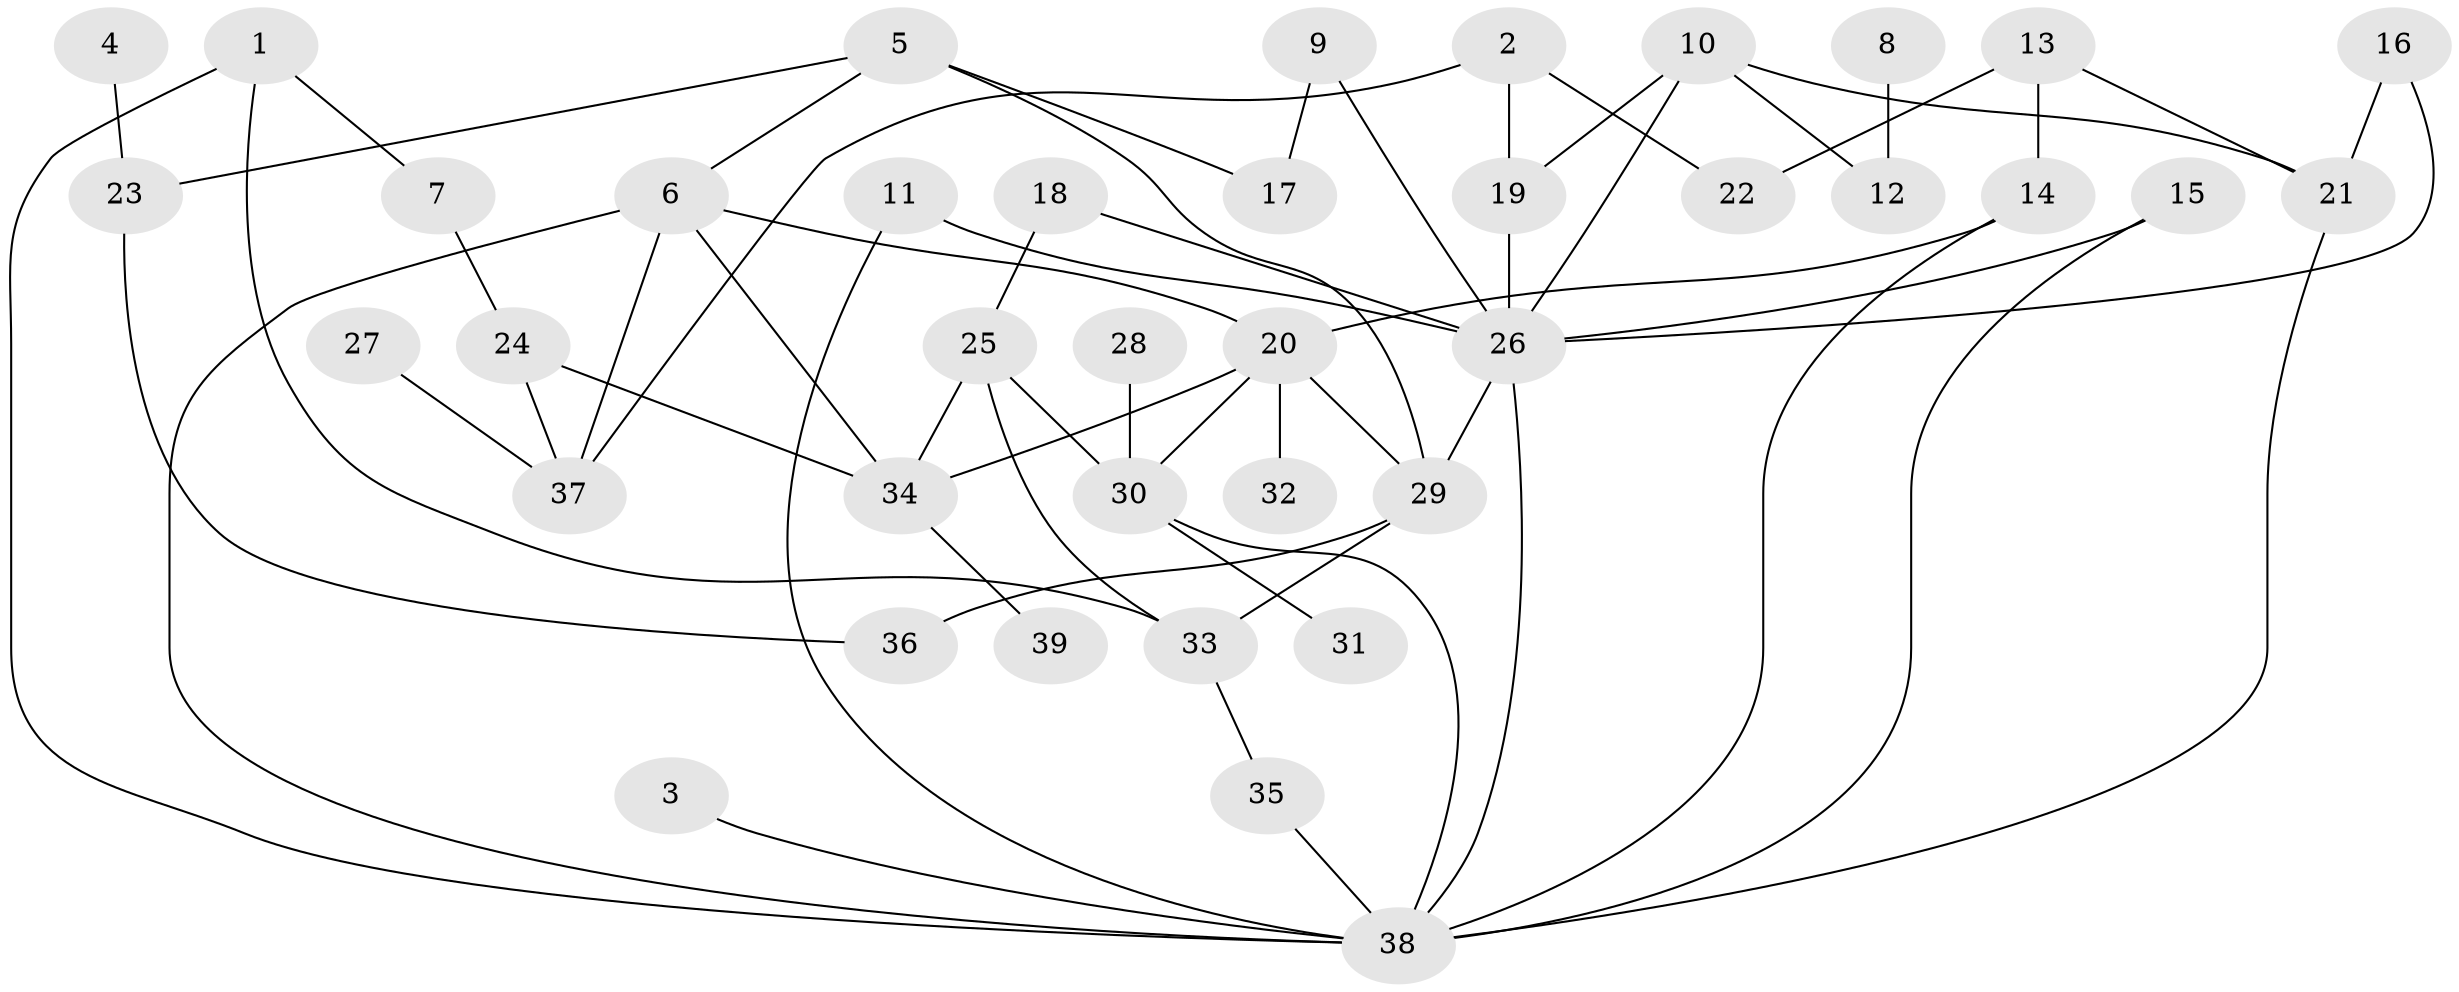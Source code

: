 // original degree distribution, {5: 0.06493506493506493, 6: 0.03896103896103896, 11: 0.012987012987012988, 4: 0.09090909090909091, 2: 0.24675324675324675, 3: 0.23376623376623376, 1: 0.3116883116883117}
// Generated by graph-tools (version 1.1) at 2025/49/03/09/25 03:49:15]
// undirected, 39 vertices, 60 edges
graph export_dot {
graph [start="1"]
  node [color=gray90,style=filled];
  1;
  2;
  3;
  4;
  5;
  6;
  7;
  8;
  9;
  10;
  11;
  12;
  13;
  14;
  15;
  16;
  17;
  18;
  19;
  20;
  21;
  22;
  23;
  24;
  25;
  26;
  27;
  28;
  29;
  30;
  31;
  32;
  33;
  34;
  35;
  36;
  37;
  38;
  39;
  1 -- 7 [weight=1.0];
  1 -- 33 [weight=1.0];
  1 -- 38 [weight=1.0];
  2 -- 19 [weight=1.0];
  2 -- 22 [weight=1.0];
  2 -- 37 [weight=1.0];
  3 -- 38 [weight=1.0];
  4 -- 23 [weight=1.0];
  5 -- 6 [weight=1.0];
  5 -- 17 [weight=1.0];
  5 -- 23 [weight=1.0];
  5 -- 29 [weight=1.0];
  6 -- 20 [weight=1.0];
  6 -- 34 [weight=1.0];
  6 -- 37 [weight=1.0];
  6 -- 38 [weight=1.0];
  7 -- 24 [weight=1.0];
  8 -- 12 [weight=1.0];
  9 -- 17 [weight=1.0];
  9 -- 26 [weight=1.0];
  10 -- 12 [weight=1.0];
  10 -- 19 [weight=1.0];
  10 -- 21 [weight=1.0];
  10 -- 26 [weight=1.0];
  11 -- 26 [weight=1.0];
  11 -- 38 [weight=1.0];
  13 -- 14 [weight=1.0];
  13 -- 21 [weight=1.0];
  13 -- 22 [weight=1.0];
  14 -- 20 [weight=1.0];
  14 -- 38 [weight=1.0];
  15 -- 26 [weight=1.0];
  15 -- 38 [weight=1.0];
  16 -- 21 [weight=1.0];
  16 -- 26 [weight=1.0];
  18 -- 25 [weight=1.0];
  18 -- 26 [weight=1.0];
  19 -- 26 [weight=1.0];
  20 -- 29 [weight=1.0];
  20 -- 30 [weight=1.0];
  20 -- 32 [weight=1.0];
  20 -- 34 [weight=1.0];
  21 -- 38 [weight=1.0];
  23 -- 36 [weight=1.0];
  24 -- 34 [weight=1.0];
  24 -- 37 [weight=1.0];
  25 -- 30 [weight=2.0];
  25 -- 33 [weight=1.0];
  25 -- 34 [weight=1.0];
  26 -- 29 [weight=1.0];
  26 -- 38 [weight=1.0];
  27 -- 37 [weight=1.0];
  28 -- 30 [weight=1.0];
  29 -- 33 [weight=1.0];
  29 -- 36 [weight=1.0];
  30 -- 31 [weight=1.0];
  30 -- 38 [weight=1.0];
  33 -- 35 [weight=1.0];
  34 -- 39 [weight=1.0];
  35 -- 38 [weight=1.0];
}
